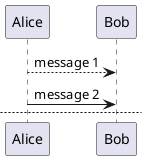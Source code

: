 @startuml

Alice --> Bob : message 1
Alice -> Bob : message 2

newpage

Alice -> Bob : message 3
Alice -> Bob : message 4

newpage A title for the\nlast page

Alice -> Bob : message 5
Alice -> Bob : message 6
@enduml
